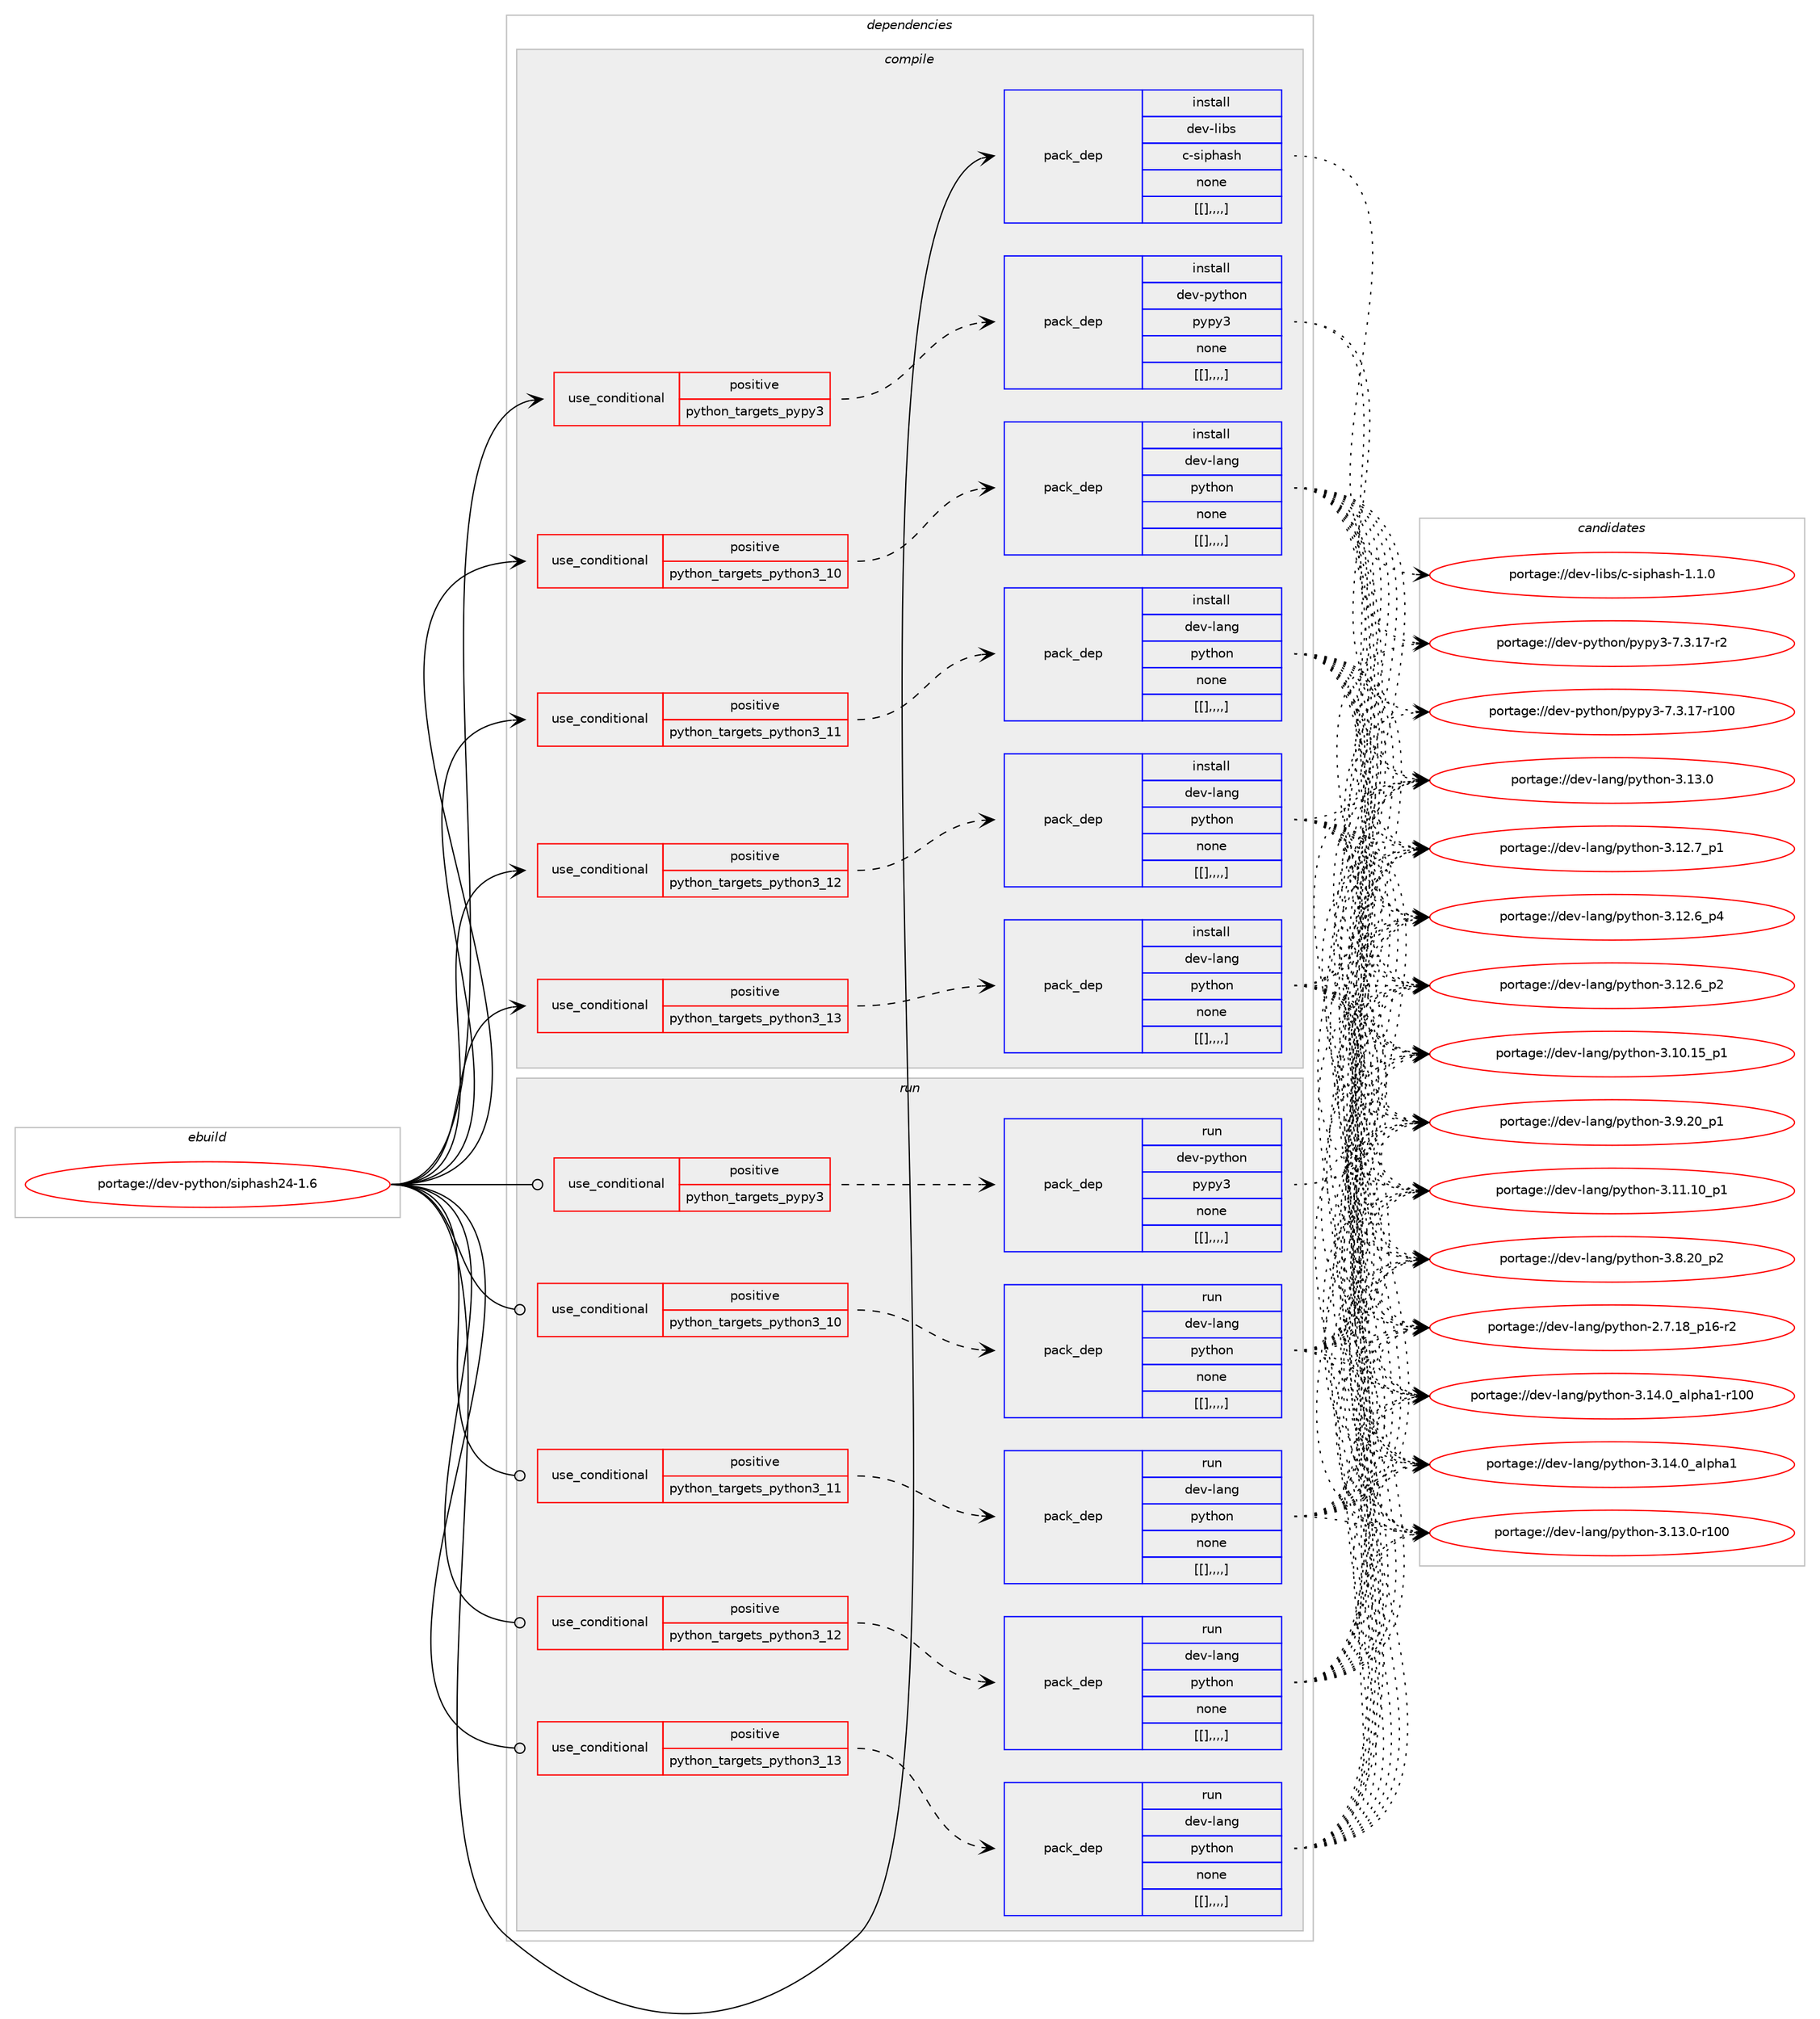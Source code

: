 digraph prolog {

# *************
# Graph options
# *************

newrank=true;
concentrate=true;
compound=true;
graph [rankdir=LR,fontname=Helvetica,fontsize=10,ranksep=1.5];#, ranksep=2.5, nodesep=0.2];
edge  [arrowhead=vee];
node  [fontname=Helvetica,fontsize=10];

# **********
# The ebuild
# **********

subgraph cluster_leftcol {
color=gray;
label=<<i>ebuild</i>>;
id [label="portage://dev-python/siphash24-1.6", color=red, width=4, href="../dev-python/siphash24-1.6.svg"];
}

# ****************
# The dependencies
# ****************

subgraph cluster_midcol {
color=gray;
label=<<i>dependencies</i>>;
subgraph cluster_compile {
fillcolor="#eeeeee";
style=filled;
label=<<i>compile</i>>;
subgraph cond42490 {
dependency170515 [label=<<TABLE BORDER="0" CELLBORDER="1" CELLSPACING="0" CELLPADDING="4"><TR><TD ROWSPAN="3" CELLPADDING="10">use_conditional</TD></TR><TR><TD>positive</TD></TR><TR><TD>python_targets_pypy3</TD></TR></TABLE>>, shape=none, color=red];
subgraph pack126684 {
dependency170534 [label=<<TABLE BORDER="0" CELLBORDER="1" CELLSPACING="0" CELLPADDING="4" WIDTH="220"><TR><TD ROWSPAN="6" CELLPADDING="30">pack_dep</TD></TR><TR><TD WIDTH="110">install</TD></TR><TR><TD>dev-python</TD></TR><TR><TD>pypy3</TD></TR><TR><TD>none</TD></TR><TR><TD>[[],,,,]</TD></TR></TABLE>>, shape=none, color=blue];
}
dependency170515:e -> dependency170534:w [weight=20,style="dashed",arrowhead="vee"];
}
id:e -> dependency170515:w [weight=20,style="solid",arrowhead="vee"];
subgraph cond42507 {
dependency170572 [label=<<TABLE BORDER="0" CELLBORDER="1" CELLSPACING="0" CELLPADDING="4"><TR><TD ROWSPAN="3" CELLPADDING="10">use_conditional</TD></TR><TR><TD>positive</TD></TR><TR><TD>python_targets_python3_10</TD></TR></TABLE>>, shape=none, color=red];
subgraph pack126746 {
dependency170618 [label=<<TABLE BORDER="0" CELLBORDER="1" CELLSPACING="0" CELLPADDING="4" WIDTH="220"><TR><TD ROWSPAN="6" CELLPADDING="30">pack_dep</TD></TR><TR><TD WIDTH="110">install</TD></TR><TR><TD>dev-lang</TD></TR><TR><TD>python</TD></TR><TR><TD>none</TD></TR><TR><TD>[[],,,,]</TD></TR></TABLE>>, shape=none, color=blue];
}
dependency170572:e -> dependency170618:w [weight=20,style="dashed",arrowhead="vee"];
}
id:e -> dependency170572:w [weight=20,style="solid",arrowhead="vee"];
subgraph cond42527 {
dependency170631 [label=<<TABLE BORDER="0" CELLBORDER="1" CELLSPACING="0" CELLPADDING="4"><TR><TD ROWSPAN="3" CELLPADDING="10">use_conditional</TD></TR><TR><TD>positive</TD></TR><TR><TD>python_targets_python3_11</TD></TR></TABLE>>, shape=none, color=red];
subgraph pack126777 {
dependency170667 [label=<<TABLE BORDER="0" CELLBORDER="1" CELLSPACING="0" CELLPADDING="4" WIDTH="220"><TR><TD ROWSPAN="6" CELLPADDING="30">pack_dep</TD></TR><TR><TD WIDTH="110">install</TD></TR><TR><TD>dev-lang</TD></TR><TR><TD>python</TD></TR><TR><TD>none</TD></TR><TR><TD>[[],,,,]</TD></TR></TABLE>>, shape=none, color=blue];
}
dependency170631:e -> dependency170667:w [weight=20,style="dashed",arrowhead="vee"];
}
id:e -> dependency170631:w [weight=20,style="solid",arrowhead="vee"];
subgraph cond42552 {
dependency170728 [label=<<TABLE BORDER="0" CELLBORDER="1" CELLSPACING="0" CELLPADDING="4"><TR><TD ROWSPAN="3" CELLPADDING="10">use_conditional</TD></TR><TR><TD>positive</TD></TR><TR><TD>python_targets_python3_12</TD></TR></TABLE>>, shape=none, color=red];
subgraph pack126823 {
dependency170752 [label=<<TABLE BORDER="0" CELLBORDER="1" CELLSPACING="0" CELLPADDING="4" WIDTH="220"><TR><TD ROWSPAN="6" CELLPADDING="30">pack_dep</TD></TR><TR><TD WIDTH="110">install</TD></TR><TR><TD>dev-lang</TD></TR><TR><TD>python</TD></TR><TR><TD>none</TD></TR><TR><TD>[[],,,,]</TD></TR></TABLE>>, shape=none, color=blue];
}
dependency170728:e -> dependency170752:w [weight=20,style="dashed",arrowhead="vee"];
}
id:e -> dependency170728:w [weight=20,style="solid",arrowhead="vee"];
subgraph cond42575 {
dependency170757 [label=<<TABLE BORDER="0" CELLBORDER="1" CELLSPACING="0" CELLPADDING="4"><TR><TD ROWSPAN="3" CELLPADDING="10">use_conditional</TD></TR><TR><TD>positive</TD></TR><TR><TD>python_targets_python3_13</TD></TR></TABLE>>, shape=none, color=red];
subgraph pack126849 {
dependency170777 [label=<<TABLE BORDER="0" CELLBORDER="1" CELLSPACING="0" CELLPADDING="4" WIDTH="220"><TR><TD ROWSPAN="6" CELLPADDING="30">pack_dep</TD></TR><TR><TD WIDTH="110">install</TD></TR><TR><TD>dev-lang</TD></TR><TR><TD>python</TD></TR><TR><TD>none</TD></TR><TR><TD>[[],,,,]</TD></TR></TABLE>>, shape=none, color=blue];
}
dependency170757:e -> dependency170777:w [weight=20,style="dashed",arrowhead="vee"];
}
id:e -> dependency170757:w [weight=20,style="solid",arrowhead="vee"];
subgraph pack126855 {
dependency170783 [label=<<TABLE BORDER="0" CELLBORDER="1" CELLSPACING="0" CELLPADDING="4" WIDTH="220"><TR><TD ROWSPAN="6" CELLPADDING="30">pack_dep</TD></TR><TR><TD WIDTH="110">install</TD></TR><TR><TD>dev-libs</TD></TR><TR><TD>c-siphash</TD></TR><TR><TD>none</TD></TR><TR><TD>[[],,,,]</TD></TR></TABLE>>, shape=none, color=blue];
}
id:e -> dependency170783:w [weight=20,style="solid",arrowhead="vee"];
}
subgraph cluster_compileandrun {
fillcolor="#eeeeee";
style=filled;
label=<<i>compile and run</i>>;
}
subgraph cluster_run {
fillcolor="#eeeeee";
style=filled;
label=<<i>run</i>>;
subgraph cond42589 {
dependency170819 [label=<<TABLE BORDER="0" CELLBORDER="1" CELLSPACING="0" CELLPADDING="4"><TR><TD ROWSPAN="3" CELLPADDING="10">use_conditional</TD></TR><TR><TD>positive</TD></TR><TR><TD>python_targets_pypy3</TD></TR></TABLE>>, shape=none, color=red];
subgraph pack126888 {
dependency170837 [label=<<TABLE BORDER="0" CELLBORDER="1" CELLSPACING="0" CELLPADDING="4" WIDTH="220"><TR><TD ROWSPAN="6" CELLPADDING="30">pack_dep</TD></TR><TR><TD WIDTH="110">run</TD></TR><TR><TD>dev-python</TD></TR><TR><TD>pypy3</TD></TR><TR><TD>none</TD></TR><TR><TD>[[],,,,]</TD></TR></TABLE>>, shape=none, color=blue];
}
dependency170819:e -> dependency170837:w [weight=20,style="dashed",arrowhead="vee"];
}
id:e -> dependency170819:w [weight=20,style="solid",arrowhead="odot"];
subgraph cond42619 {
dependency170841 [label=<<TABLE BORDER="0" CELLBORDER="1" CELLSPACING="0" CELLPADDING="4"><TR><TD ROWSPAN="3" CELLPADDING="10">use_conditional</TD></TR><TR><TD>positive</TD></TR><TR><TD>python_targets_python3_10</TD></TR></TABLE>>, shape=none, color=red];
subgraph pack126924 {
dependency170902 [label=<<TABLE BORDER="0" CELLBORDER="1" CELLSPACING="0" CELLPADDING="4" WIDTH="220"><TR><TD ROWSPAN="6" CELLPADDING="30">pack_dep</TD></TR><TR><TD WIDTH="110">run</TD></TR><TR><TD>dev-lang</TD></TR><TR><TD>python</TD></TR><TR><TD>none</TD></TR><TR><TD>[[],,,,]</TD></TR></TABLE>>, shape=none, color=blue];
}
dependency170841:e -> dependency170902:w [weight=20,style="dashed",arrowhead="vee"];
}
id:e -> dependency170841:w [weight=20,style="solid",arrowhead="odot"];
subgraph cond42648 {
dependency170929 [label=<<TABLE BORDER="0" CELLBORDER="1" CELLSPACING="0" CELLPADDING="4"><TR><TD ROWSPAN="3" CELLPADDING="10">use_conditional</TD></TR><TR><TD>positive</TD></TR><TR><TD>python_targets_python3_11</TD></TR></TABLE>>, shape=none, color=red];
subgraph pack126948 {
dependency170949 [label=<<TABLE BORDER="0" CELLBORDER="1" CELLSPACING="0" CELLPADDING="4" WIDTH="220"><TR><TD ROWSPAN="6" CELLPADDING="30">pack_dep</TD></TR><TR><TD WIDTH="110">run</TD></TR><TR><TD>dev-lang</TD></TR><TR><TD>python</TD></TR><TR><TD>none</TD></TR><TR><TD>[[],,,,]</TD></TR></TABLE>>, shape=none, color=blue];
}
dependency170929:e -> dependency170949:w [weight=20,style="dashed",arrowhead="vee"];
}
id:e -> dependency170929:w [weight=20,style="solid",arrowhead="odot"];
subgraph cond42657 {
dependency170974 [label=<<TABLE BORDER="0" CELLBORDER="1" CELLSPACING="0" CELLPADDING="4"><TR><TD ROWSPAN="3" CELLPADDING="10">use_conditional</TD></TR><TR><TD>positive</TD></TR><TR><TD>python_targets_python3_12</TD></TR></TABLE>>, shape=none, color=red];
subgraph pack126969 {
dependency170992 [label=<<TABLE BORDER="0" CELLBORDER="1" CELLSPACING="0" CELLPADDING="4" WIDTH="220"><TR><TD ROWSPAN="6" CELLPADDING="30">pack_dep</TD></TR><TR><TD WIDTH="110">run</TD></TR><TR><TD>dev-lang</TD></TR><TR><TD>python</TD></TR><TR><TD>none</TD></TR><TR><TD>[[],,,,]</TD></TR></TABLE>>, shape=none, color=blue];
}
dependency170974:e -> dependency170992:w [weight=20,style="dashed",arrowhead="vee"];
}
id:e -> dependency170974:w [weight=20,style="solid",arrowhead="odot"];
subgraph cond42672 {
dependency171035 [label=<<TABLE BORDER="0" CELLBORDER="1" CELLSPACING="0" CELLPADDING="4"><TR><TD ROWSPAN="3" CELLPADDING="10">use_conditional</TD></TR><TR><TD>positive</TD></TR><TR><TD>python_targets_python3_13</TD></TR></TABLE>>, shape=none, color=red];
subgraph pack127005 {
dependency171086 [label=<<TABLE BORDER="0" CELLBORDER="1" CELLSPACING="0" CELLPADDING="4" WIDTH="220"><TR><TD ROWSPAN="6" CELLPADDING="30">pack_dep</TD></TR><TR><TD WIDTH="110">run</TD></TR><TR><TD>dev-lang</TD></TR><TR><TD>python</TD></TR><TR><TD>none</TD></TR><TR><TD>[[],,,,]</TD></TR></TABLE>>, shape=none, color=blue];
}
dependency171035:e -> dependency171086:w [weight=20,style="dashed",arrowhead="vee"];
}
id:e -> dependency171035:w [weight=20,style="solid",arrowhead="odot"];
}
}

# **************
# The candidates
# **************

subgraph cluster_choices {
rank=same;
color=gray;
label=<<i>candidates</i>>;

subgraph choice126703 {
color=black;
nodesep=1;
choice100101118451121211161041111104711212111212151455546514649554511450 [label="portage://dev-python/pypy3-7.3.17-r2", color=red, width=4,href="../dev-python/pypy3-7.3.17-r2.svg"];
choice1001011184511212111610411111047112121112121514555465146495545114494848 [label="portage://dev-python/pypy3-7.3.17-r100", color=red, width=4,href="../dev-python/pypy3-7.3.17-r100.svg"];
dependency170534:e -> choice100101118451121211161041111104711212111212151455546514649554511450:w [style=dotted,weight="100"];
dependency170534:e -> choice1001011184511212111610411111047112121112121514555465146495545114494848:w [style=dotted,weight="100"];
}
subgraph choice126739 {
color=black;
nodesep=1;
choice100101118451089711010347112121116104111110455146495246489597108112104974945114494848 [label="portage://dev-lang/python-3.14.0_alpha1-r100", color=red, width=4,href="../dev-lang/python-3.14.0_alpha1-r100.svg"];
choice1001011184510897110103471121211161041111104551464952464895971081121049749 [label="portage://dev-lang/python-3.14.0_alpha1", color=red, width=4,href="../dev-lang/python-3.14.0_alpha1.svg"];
choice1001011184510897110103471121211161041111104551464951464845114494848 [label="portage://dev-lang/python-3.13.0-r100", color=red, width=4,href="../dev-lang/python-3.13.0-r100.svg"];
choice10010111845108971101034711212111610411111045514649514648 [label="portage://dev-lang/python-3.13.0", color=red, width=4,href="../dev-lang/python-3.13.0.svg"];
choice100101118451089711010347112121116104111110455146495046559511249 [label="portage://dev-lang/python-3.12.7_p1", color=red, width=4,href="../dev-lang/python-3.12.7_p1.svg"];
choice100101118451089711010347112121116104111110455146495046549511252 [label="portage://dev-lang/python-3.12.6_p4", color=red, width=4,href="../dev-lang/python-3.12.6_p4.svg"];
choice100101118451089711010347112121116104111110455146495046549511250 [label="portage://dev-lang/python-3.12.6_p2", color=red, width=4,href="../dev-lang/python-3.12.6_p2.svg"];
choice10010111845108971101034711212111610411111045514649494649489511249 [label="portage://dev-lang/python-3.11.10_p1", color=red, width=4,href="../dev-lang/python-3.11.10_p1.svg"];
choice10010111845108971101034711212111610411111045514649484649539511249 [label="portage://dev-lang/python-3.10.15_p1", color=red, width=4,href="../dev-lang/python-3.10.15_p1.svg"];
choice100101118451089711010347112121116104111110455146574650489511249 [label="portage://dev-lang/python-3.9.20_p1", color=red, width=4,href="../dev-lang/python-3.9.20_p1.svg"];
choice100101118451089711010347112121116104111110455146564650489511250 [label="portage://dev-lang/python-3.8.20_p2", color=red, width=4,href="../dev-lang/python-3.8.20_p2.svg"];
choice100101118451089711010347112121116104111110455046554649569511249544511450 [label="portage://dev-lang/python-2.7.18_p16-r2", color=red, width=4,href="../dev-lang/python-2.7.18_p16-r2.svg"];
dependency170618:e -> choice100101118451089711010347112121116104111110455146495246489597108112104974945114494848:w [style=dotted,weight="100"];
dependency170618:e -> choice1001011184510897110103471121211161041111104551464952464895971081121049749:w [style=dotted,weight="100"];
dependency170618:e -> choice1001011184510897110103471121211161041111104551464951464845114494848:w [style=dotted,weight="100"];
dependency170618:e -> choice10010111845108971101034711212111610411111045514649514648:w [style=dotted,weight="100"];
dependency170618:e -> choice100101118451089711010347112121116104111110455146495046559511249:w [style=dotted,weight="100"];
dependency170618:e -> choice100101118451089711010347112121116104111110455146495046549511252:w [style=dotted,weight="100"];
dependency170618:e -> choice100101118451089711010347112121116104111110455146495046549511250:w [style=dotted,weight="100"];
dependency170618:e -> choice10010111845108971101034711212111610411111045514649494649489511249:w [style=dotted,weight="100"];
dependency170618:e -> choice10010111845108971101034711212111610411111045514649484649539511249:w [style=dotted,weight="100"];
dependency170618:e -> choice100101118451089711010347112121116104111110455146574650489511249:w [style=dotted,weight="100"];
dependency170618:e -> choice100101118451089711010347112121116104111110455146564650489511250:w [style=dotted,weight="100"];
dependency170618:e -> choice100101118451089711010347112121116104111110455046554649569511249544511450:w [style=dotted,weight="100"];
}
subgraph choice126758 {
color=black;
nodesep=1;
choice100101118451089711010347112121116104111110455146495246489597108112104974945114494848 [label="portage://dev-lang/python-3.14.0_alpha1-r100", color=red, width=4,href="../dev-lang/python-3.14.0_alpha1-r100.svg"];
choice1001011184510897110103471121211161041111104551464952464895971081121049749 [label="portage://dev-lang/python-3.14.0_alpha1", color=red, width=4,href="../dev-lang/python-3.14.0_alpha1.svg"];
choice1001011184510897110103471121211161041111104551464951464845114494848 [label="portage://dev-lang/python-3.13.0-r100", color=red, width=4,href="../dev-lang/python-3.13.0-r100.svg"];
choice10010111845108971101034711212111610411111045514649514648 [label="portage://dev-lang/python-3.13.0", color=red, width=4,href="../dev-lang/python-3.13.0.svg"];
choice100101118451089711010347112121116104111110455146495046559511249 [label="portage://dev-lang/python-3.12.7_p1", color=red, width=4,href="../dev-lang/python-3.12.7_p1.svg"];
choice100101118451089711010347112121116104111110455146495046549511252 [label="portage://dev-lang/python-3.12.6_p4", color=red, width=4,href="../dev-lang/python-3.12.6_p4.svg"];
choice100101118451089711010347112121116104111110455146495046549511250 [label="portage://dev-lang/python-3.12.6_p2", color=red, width=4,href="../dev-lang/python-3.12.6_p2.svg"];
choice10010111845108971101034711212111610411111045514649494649489511249 [label="portage://dev-lang/python-3.11.10_p1", color=red, width=4,href="../dev-lang/python-3.11.10_p1.svg"];
choice10010111845108971101034711212111610411111045514649484649539511249 [label="portage://dev-lang/python-3.10.15_p1", color=red, width=4,href="../dev-lang/python-3.10.15_p1.svg"];
choice100101118451089711010347112121116104111110455146574650489511249 [label="portage://dev-lang/python-3.9.20_p1", color=red, width=4,href="../dev-lang/python-3.9.20_p1.svg"];
choice100101118451089711010347112121116104111110455146564650489511250 [label="portage://dev-lang/python-3.8.20_p2", color=red, width=4,href="../dev-lang/python-3.8.20_p2.svg"];
choice100101118451089711010347112121116104111110455046554649569511249544511450 [label="portage://dev-lang/python-2.7.18_p16-r2", color=red, width=4,href="../dev-lang/python-2.7.18_p16-r2.svg"];
dependency170667:e -> choice100101118451089711010347112121116104111110455146495246489597108112104974945114494848:w [style=dotted,weight="100"];
dependency170667:e -> choice1001011184510897110103471121211161041111104551464952464895971081121049749:w [style=dotted,weight="100"];
dependency170667:e -> choice1001011184510897110103471121211161041111104551464951464845114494848:w [style=dotted,weight="100"];
dependency170667:e -> choice10010111845108971101034711212111610411111045514649514648:w [style=dotted,weight="100"];
dependency170667:e -> choice100101118451089711010347112121116104111110455146495046559511249:w [style=dotted,weight="100"];
dependency170667:e -> choice100101118451089711010347112121116104111110455146495046549511252:w [style=dotted,weight="100"];
dependency170667:e -> choice100101118451089711010347112121116104111110455146495046549511250:w [style=dotted,weight="100"];
dependency170667:e -> choice10010111845108971101034711212111610411111045514649494649489511249:w [style=dotted,weight="100"];
dependency170667:e -> choice10010111845108971101034711212111610411111045514649484649539511249:w [style=dotted,weight="100"];
dependency170667:e -> choice100101118451089711010347112121116104111110455146574650489511249:w [style=dotted,weight="100"];
dependency170667:e -> choice100101118451089711010347112121116104111110455146564650489511250:w [style=dotted,weight="100"];
dependency170667:e -> choice100101118451089711010347112121116104111110455046554649569511249544511450:w [style=dotted,weight="100"];
}
subgraph choice126792 {
color=black;
nodesep=1;
choice100101118451089711010347112121116104111110455146495246489597108112104974945114494848 [label="portage://dev-lang/python-3.14.0_alpha1-r100", color=red, width=4,href="../dev-lang/python-3.14.0_alpha1-r100.svg"];
choice1001011184510897110103471121211161041111104551464952464895971081121049749 [label="portage://dev-lang/python-3.14.0_alpha1", color=red, width=4,href="../dev-lang/python-3.14.0_alpha1.svg"];
choice1001011184510897110103471121211161041111104551464951464845114494848 [label="portage://dev-lang/python-3.13.0-r100", color=red, width=4,href="../dev-lang/python-3.13.0-r100.svg"];
choice10010111845108971101034711212111610411111045514649514648 [label="portage://dev-lang/python-3.13.0", color=red, width=4,href="../dev-lang/python-3.13.0.svg"];
choice100101118451089711010347112121116104111110455146495046559511249 [label="portage://dev-lang/python-3.12.7_p1", color=red, width=4,href="../dev-lang/python-3.12.7_p1.svg"];
choice100101118451089711010347112121116104111110455146495046549511252 [label="portage://dev-lang/python-3.12.6_p4", color=red, width=4,href="../dev-lang/python-3.12.6_p4.svg"];
choice100101118451089711010347112121116104111110455146495046549511250 [label="portage://dev-lang/python-3.12.6_p2", color=red, width=4,href="../dev-lang/python-3.12.6_p2.svg"];
choice10010111845108971101034711212111610411111045514649494649489511249 [label="portage://dev-lang/python-3.11.10_p1", color=red, width=4,href="../dev-lang/python-3.11.10_p1.svg"];
choice10010111845108971101034711212111610411111045514649484649539511249 [label="portage://dev-lang/python-3.10.15_p1", color=red, width=4,href="../dev-lang/python-3.10.15_p1.svg"];
choice100101118451089711010347112121116104111110455146574650489511249 [label="portage://dev-lang/python-3.9.20_p1", color=red, width=4,href="../dev-lang/python-3.9.20_p1.svg"];
choice100101118451089711010347112121116104111110455146564650489511250 [label="portage://dev-lang/python-3.8.20_p2", color=red, width=4,href="../dev-lang/python-3.8.20_p2.svg"];
choice100101118451089711010347112121116104111110455046554649569511249544511450 [label="portage://dev-lang/python-2.7.18_p16-r2", color=red, width=4,href="../dev-lang/python-2.7.18_p16-r2.svg"];
dependency170752:e -> choice100101118451089711010347112121116104111110455146495246489597108112104974945114494848:w [style=dotted,weight="100"];
dependency170752:e -> choice1001011184510897110103471121211161041111104551464952464895971081121049749:w [style=dotted,weight="100"];
dependency170752:e -> choice1001011184510897110103471121211161041111104551464951464845114494848:w [style=dotted,weight="100"];
dependency170752:e -> choice10010111845108971101034711212111610411111045514649514648:w [style=dotted,weight="100"];
dependency170752:e -> choice100101118451089711010347112121116104111110455146495046559511249:w [style=dotted,weight="100"];
dependency170752:e -> choice100101118451089711010347112121116104111110455146495046549511252:w [style=dotted,weight="100"];
dependency170752:e -> choice100101118451089711010347112121116104111110455146495046549511250:w [style=dotted,weight="100"];
dependency170752:e -> choice10010111845108971101034711212111610411111045514649494649489511249:w [style=dotted,weight="100"];
dependency170752:e -> choice10010111845108971101034711212111610411111045514649484649539511249:w [style=dotted,weight="100"];
dependency170752:e -> choice100101118451089711010347112121116104111110455146574650489511249:w [style=dotted,weight="100"];
dependency170752:e -> choice100101118451089711010347112121116104111110455146564650489511250:w [style=dotted,weight="100"];
dependency170752:e -> choice100101118451089711010347112121116104111110455046554649569511249544511450:w [style=dotted,weight="100"];
}
subgraph choice126828 {
color=black;
nodesep=1;
choice100101118451089711010347112121116104111110455146495246489597108112104974945114494848 [label="portage://dev-lang/python-3.14.0_alpha1-r100", color=red, width=4,href="../dev-lang/python-3.14.0_alpha1-r100.svg"];
choice1001011184510897110103471121211161041111104551464952464895971081121049749 [label="portage://dev-lang/python-3.14.0_alpha1", color=red, width=4,href="../dev-lang/python-3.14.0_alpha1.svg"];
choice1001011184510897110103471121211161041111104551464951464845114494848 [label="portage://dev-lang/python-3.13.0-r100", color=red, width=4,href="../dev-lang/python-3.13.0-r100.svg"];
choice10010111845108971101034711212111610411111045514649514648 [label="portage://dev-lang/python-3.13.0", color=red, width=4,href="../dev-lang/python-3.13.0.svg"];
choice100101118451089711010347112121116104111110455146495046559511249 [label="portage://dev-lang/python-3.12.7_p1", color=red, width=4,href="../dev-lang/python-3.12.7_p1.svg"];
choice100101118451089711010347112121116104111110455146495046549511252 [label="portage://dev-lang/python-3.12.6_p4", color=red, width=4,href="../dev-lang/python-3.12.6_p4.svg"];
choice100101118451089711010347112121116104111110455146495046549511250 [label="portage://dev-lang/python-3.12.6_p2", color=red, width=4,href="../dev-lang/python-3.12.6_p2.svg"];
choice10010111845108971101034711212111610411111045514649494649489511249 [label="portage://dev-lang/python-3.11.10_p1", color=red, width=4,href="../dev-lang/python-3.11.10_p1.svg"];
choice10010111845108971101034711212111610411111045514649484649539511249 [label="portage://dev-lang/python-3.10.15_p1", color=red, width=4,href="../dev-lang/python-3.10.15_p1.svg"];
choice100101118451089711010347112121116104111110455146574650489511249 [label="portage://dev-lang/python-3.9.20_p1", color=red, width=4,href="../dev-lang/python-3.9.20_p1.svg"];
choice100101118451089711010347112121116104111110455146564650489511250 [label="portage://dev-lang/python-3.8.20_p2", color=red, width=4,href="../dev-lang/python-3.8.20_p2.svg"];
choice100101118451089711010347112121116104111110455046554649569511249544511450 [label="portage://dev-lang/python-2.7.18_p16-r2", color=red, width=4,href="../dev-lang/python-2.7.18_p16-r2.svg"];
dependency170777:e -> choice100101118451089711010347112121116104111110455146495246489597108112104974945114494848:w [style=dotted,weight="100"];
dependency170777:e -> choice1001011184510897110103471121211161041111104551464952464895971081121049749:w [style=dotted,weight="100"];
dependency170777:e -> choice1001011184510897110103471121211161041111104551464951464845114494848:w [style=dotted,weight="100"];
dependency170777:e -> choice10010111845108971101034711212111610411111045514649514648:w [style=dotted,weight="100"];
dependency170777:e -> choice100101118451089711010347112121116104111110455146495046559511249:w [style=dotted,weight="100"];
dependency170777:e -> choice100101118451089711010347112121116104111110455146495046549511252:w [style=dotted,weight="100"];
dependency170777:e -> choice100101118451089711010347112121116104111110455146495046549511250:w [style=dotted,weight="100"];
dependency170777:e -> choice10010111845108971101034711212111610411111045514649494649489511249:w [style=dotted,weight="100"];
dependency170777:e -> choice10010111845108971101034711212111610411111045514649484649539511249:w [style=dotted,weight="100"];
dependency170777:e -> choice100101118451089711010347112121116104111110455146574650489511249:w [style=dotted,weight="100"];
dependency170777:e -> choice100101118451089711010347112121116104111110455146564650489511250:w [style=dotted,weight="100"];
dependency170777:e -> choice100101118451089711010347112121116104111110455046554649569511249544511450:w [style=dotted,weight="100"];
}
subgraph choice126837 {
color=black;
nodesep=1;
choice100101118451081059811547994511510511210497115104454946494648 [label="portage://dev-libs/c-siphash-1.1.0", color=red, width=4,href="../dev-libs/c-siphash-1.1.0.svg"];
dependency170783:e -> choice100101118451081059811547994511510511210497115104454946494648:w [style=dotted,weight="100"];
}
subgraph choice126852 {
color=black;
nodesep=1;
choice100101118451121211161041111104711212111212151455546514649554511450 [label="portage://dev-python/pypy3-7.3.17-r2", color=red, width=4,href="../dev-python/pypy3-7.3.17-r2.svg"];
choice1001011184511212111610411111047112121112121514555465146495545114494848 [label="portage://dev-python/pypy3-7.3.17-r100", color=red, width=4,href="../dev-python/pypy3-7.3.17-r100.svg"];
dependency170837:e -> choice100101118451121211161041111104711212111212151455546514649554511450:w [style=dotted,weight="100"];
dependency170837:e -> choice1001011184511212111610411111047112121112121514555465146495545114494848:w [style=dotted,weight="100"];
}
subgraph choice126859 {
color=black;
nodesep=1;
choice100101118451089711010347112121116104111110455146495246489597108112104974945114494848 [label="portage://dev-lang/python-3.14.0_alpha1-r100", color=red, width=4,href="../dev-lang/python-3.14.0_alpha1-r100.svg"];
choice1001011184510897110103471121211161041111104551464952464895971081121049749 [label="portage://dev-lang/python-3.14.0_alpha1", color=red, width=4,href="../dev-lang/python-3.14.0_alpha1.svg"];
choice1001011184510897110103471121211161041111104551464951464845114494848 [label="portage://dev-lang/python-3.13.0-r100", color=red, width=4,href="../dev-lang/python-3.13.0-r100.svg"];
choice10010111845108971101034711212111610411111045514649514648 [label="portage://dev-lang/python-3.13.0", color=red, width=4,href="../dev-lang/python-3.13.0.svg"];
choice100101118451089711010347112121116104111110455146495046559511249 [label="portage://dev-lang/python-3.12.7_p1", color=red, width=4,href="../dev-lang/python-3.12.7_p1.svg"];
choice100101118451089711010347112121116104111110455146495046549511252 [label="portage://dev-lang/python-3.12.6_p4", color=red, width=4,href="../dev-lang/python-3.12.6_p4.svg"];
choice100101118451089711010347112121116104111110455146495046549511250 [label="portage://dev-lang/python-3.12.6_p2", color=red, width=4,href="../dev-lang/python-3.12.6_p2.svg"];
choice10010111845108971101034711212111610411111045514649494649489511249 [label="portage://dev-lang/python-3.11.10_p1", color=red, width=4,href="../dev-lang/python-3.11.10_p1.svg"];
choice10010111845108971101034711212111610411111045514649484649539511249 [label="portage://dev-lang/python-3.10.15_p1", color=red, width=4,href="../dev-lang/python-3.10.15_p1.svg"];
choice100101118451089711010347112121116104111110455146574650489511249 [label="portage://dev-lang/python-3.9.20_p1", color=red, width=4,href="../dev-lang/python-3.9.20_p1.svg"];
choice100101118451089711010347112121116104111110455146564650489511250 [label="portage://dev-lang/python-3.8.20_p2", color=red, width=4,href="../dev-lang/python-3.8.20_p2.svg"];
choice100101118451089711010347112121116104111110455046554649569511249544511450 [label="portage://dev-lang/python-2.7.18_p16-r2", color=red, width=4,href="../dev-lang/python-2.7.18_p16-r2.svg"];
dependency170902:e -> choice100101118451089711010347112121116104111110455146495246489597108112104974945114494848:w [style=dotted,weight="100"];
dependency170902:e -> choice1001011184510897110103471121211161041111104551464952464895971081121049749:w [style=dotted,weight="100"];
dependency170902:e -> choice1001011184510897110103471121211161041111104551464951464845114494848:w [style=dotted,weight="100"];
dependency170902:e -> choice10010111845108971101034711212111610411111045514649514648:w [style=dotted,weight="100"];
dependency170902:e -> choice100101118451089711010347112121116104111110455146495046559511249:w [style=dotted,weight="100"];
dependency170902:e -> choice100101118451089711010347112121116104111110455146495046549511252:w [style=dotted,weight="100"];
dependency170902:e -> choice100101118451089711010347112121116104111110455146495046549511250:w [style=dotted,weight="100"];
dependency170902:e -> choice10010111845108971101034711212111610411111045514649494649489511249:w [style=dotted,weight="100"];
dependency170902:e -> choice10010111845108971101034711212111610411111045514649484649539511249:w [style=dotted,weight="100"];
dependency170902:e -> choice100101118451089711010347112121116104111110455146574650489511249:w [style=dotted,weight="100"];
dependency170902:e -> choice100101118451089711010347112121116104111110455146564650489511250:w [style=dotted,weight="100"];
dependency170902:e -> choice100101118451089711010347112121116104111110455046554649569511249544511450:w [style=dotted,weight="100"];
}
subgraph choice126869 {
color=black;
nodesep=1;
choice100101118451089711010347112121116104111110455146495246489597108112104974945114494848 [label="portage://dev-lang/python-3.14.0_alpha1-r100", color=red, width=4,href="../dev-lang/python-3.14.0_alpha1-r100.svg"];
choice1001011184510897110103471121211161041111104551464952464895971081121049749 [label="portage://dev-lang/python-3.14.0_alpha1", color=red, width=4,href="../dev-lang/python-3.14.0_alpha1.svg"];
choice1001011184510897110103471121211161041111104551464951464845114494848 [label="portage://dev-lang/python-3.13.0-r100", color=red, width=4,href="../dev-lang/python-3.13.0-r100.svg"];
choice10010111845108971101034711212111610411111045514649514648 [label="portage://dev-lang/python-3.13.0", color=red, width=4,href="../dev-lang/python-3.13.0.svg"];
choice100101118451089711010347112121116104111110455146495046559511249 [label="portage://dev-lang/python-3.12.7_p1", color=red, width=4,href="../dev-lang/python-3.12.7_p1.svg"];
choice100101118451089711010347112121116104111110455146495046549511252 [label="portage://dev-lang/python-3.12.6_p4", color=red, width=4,href="../dev-lang/python-3.12.6_p4.svg"];
choice100101118451089711010347112121116104111110455146495046549511250 [label="portage://dev-lang/python-3.12.6_p2", color=red, width=4,href="../dev-lang/python-3.12.6_p2.svg"];
choice10010111845108971101034711212111610411111045514649494649489511249 [label="portage://dev-lang/python-3.11.10_p1", color=red, width=4,href="../dev-lang/python-3.11.10_p1.svg"];
choice10010111845108971101034711212111610411111045514649484649539511249 [label="portage://dev-lang/python-3.10.15_p1", color=red, width=4,href="../dev-lang/python-3.10.15_p1.svg"];
choice100101118451089711010347112121116104111110455146574650489511249 [label="portage://dev-lang/python-3.9.20_p1", color=red, width=4,href="../dev-lang/python-3.9.20_p1.svg"];
choice100101118451089711010347112121116104111110455146564650489511250 [label="portage://dev-lang/python-3.8.20_p2", color=red, width=4,href="../dev-lang/python-3.8.20_p2.svg"];
choice100101118451089711010347112121116104111110455046554649569511249544511450 [label="portage://dev-lang/python-2.7.18_p16-r2", color=red, width=4,href="../dev-lang/python-2.7.18_p16-r2.svg"];
dependency170949:e -> choice100101118451089711010347112121116104111110455146495246489597108112104974945114494848:w [style=dotted,weight="100"];
dependency170949:e -> choice1001011184510897110103471121211161041111104551464952464895971081121049749:w [style=dotted,weight="100"];
dependency170949:e -> choice1001011184510897110103471121211161041111104551464951464845114494848:w [style=dotted,weight="100"];
dependency170949:e -> choice10010111845108971101034711212111610411111045514649514648:w [style=dotted,weight="100"];
dependency170949:e -> choice100101118451089711010347112121116104111110455146495046559511249:w [style=dotted,weight="100"];
dependency170949:e -> choice100101118451089711010347112121116104111110455146495046549511252:w [style=dotted,weight="100"];
dependency170949:e -> choice100101118451089711010347112121116104111110455146495046549511250:w [style=dotted,weight="100"];
dependency170949:e -> choice10010111845108971101034711212111610411111045514649494649489511249:w [style=dotted,weight="100"];
dependency170949:e -> choice10010111845108971101034711212111610411111045514649484649539511249:w [style=dotted,weight="100"];
dependency170949:e -> choice100101118451089711010347112121116104111110455146574650489511249:w [style=dotted,weight="100"];
dependency170949:e -> choice100101118451089711010347112121116104111110455146564650489511250:w [style=dotted,weight="100"];
dependency170949:e -> choice100101118451089711010347112121116104111110455046554649569511249544511450:w [style=dotted,weight="100"];
}
subgraph choice126906 {
color=black;
nodesep=1;
choice100101118451089711010347112121116104111110455146495246489597108112104974945114494848 [label="portage://dev-lang/python-3.14.0_alpha1-r100", color=red, width=4,href="../dev-lang/python-3.14.0_alpha1-r100.svg"];
choice1001011184510897110103471121211161041111104551464952464895971081121049749 [label="portage://dev-lang/python-3.14.0_alpha1", color=red, width=4,href="../dev-lang/python-3.14.0_alpha1.svg"];
choice1001011184510897110103471121211161041111104551464951464845114494848 [label="portage://dev-lang/python-3.13.0-r100", color=red, width=4,href="../dev-lang/python-3.13.0-r100.svg"];
choice10010111845108971101034711212111610411111045514649514648 [label="portage://dev-lang/python-3.13.0", color=red, width=4,href="../dev-lang/python-3.13.0.svg"];
choice100101118451089711010347112121116104111110455146495046559511249 [label="portage://dev-lang/python-3.12.7_p1", color=red, width=4,href="../dev-lang/python-3.12.7_p1.svg"];
choice100101118451089711010347112121116104111110455146495046549511252 [label="portage://dev-lang/python-3.12.6_p4", color=red, width=4,href="../dev-lang/python-3.12.6_p4.svg"];
choice100101118451089711010347112121116104111110455146495046549511250 [label="portage://dev-lang/python-3.12.6_p2", color=red, width=4,href="../dev-lang/python-3.12.6_p2.svg"];
choice10010111845108971101034711212111610411111045514649494649489511249 [label="portage://dev-lang/python-3.11.10_p1", color=red, width=4,href="../dev-lang/python-3.11.10_p1.svg"];
choice10010111845108971101034711212111610411111045514649484649539511249 [label="portage://dev-lang/python-3.10.15_p1", color=red, width=4,href="../dev-lang/python-3.10.15_p1.svg"];
choice100101118451089711010347112121116104111110455146574650489511249 [label="portage://dev-lang/python-3.9.20_p1", color=red, width=4,href="../dev-lang/python-3.9.20_p1.svg"];
choice100101118451089711010347112121116104111110455146564650489511250 [label="portage://dev-lang/python-3.8.20_p2", color=red, width=4,href="../dev-lang/python-3.8.20_p2.svg"];
choice100101118451089711010347112121116104111110455046554649569511249544511450 [label="portage://dev-lang/python-2.7.18_p16-r2", color=red, width=4,href="../dev-lang/python-2.7.18_p16-r2.svg"];
dependency170992:e -> choice100101118451089711010347112121116104111110455146495246489597108112104974945114494848:w [style=dotted,weight="100"];
dependency170992:e -> choice1001011184510897110103471121211161041111104551464952464895971081121049749:w [style=dotted,weight="100"];
dependency170992:e -> choice1001011184510897110103471121211161041111104551464951464845114494848:w [style=dotted,weight="100"];
dependency170992:e -> choice10010111845108971101034711212111610411111045514649514648:w [style=dotted,weight="100"];
dependency170992:e -> choice100101118451089711010347112121116104111110455146495046559511249:w [style=dotted,weight="100"];
dependency170992:e -> choice100101118451089711010347112121116104111110455146495046549511252:w [style=dotted,weight="100"];
dependency170992:e -> choice100101118451089711010347112121116104111110455146495046549511250:w [style=dotted,weight="100"];
dependency170992:e -> choice10010111845108971101034711212111610411111045514649494649489511249:w [style=dotted,weight="100"];
dependency170992:e -> choice10010111845108971101034711212111610411111045514649484649539511249:w [style=dotted,weight="100"];
dependency170992:e -> choice100101118451089711010347112121116104111110455146574650489511249:w [style=dotted,weight="100"];
dependency170992:e -> choice100101118451089711010347112121116104111110455146564650489511250:w [style=dotted,weight="100"];
dependency170992:e -> choice100101118451089711010347112121116104111110455046554649569511249544511450:w [style=dotted,weight="100"];
}
subgraph choice126932 {
color=black;
nodesep=1;
choice100101118451089711010347112121116104111110455146495246489597108112104974945114494848 [label="portage://dev-lang/python-3.14.0_alpha1-r100", color=red, width=4,href="../dev-lang/python-3.14.0_alpha1-r100.svg"];
choice1001011184510897110103471121211161041111104551464952464895971081121049749 [label="portage://dev-lang/python-3.14.0_alpha1", color=red, width=4,href="../dev-lang/python-3.14.0_alpha1.svg"];
choice1001011184510897110103471121211161041111104551464951464845114494848 [label="portage://dev-lang/python-3.13.0-r100", color=red, width=4,href="../dev-lang/python-3.13.0-r100.svg"];
choice10010111845108971101034711212111610411111045514649514648 [label="portage://dev-lang/python-3.13.0", color=red, width=4,href="../dev-lang/python-3.13.0.svg"];
choice100101118451089711010347112121116104111110455146495046559511249 [label="portage://dev-lang/python-3.12.7_p1", color=red, width=4,href="../dev-lang/python-3.12.7_p1.svg"];
choice100101118451089711010347112121116104111110455146495046549511252 [label="portage://dev-lang/python-3.12.6_p4", color=red, width=4,href="../dev-lang/python-3.12.6_p4.svg"];
choice100101118451089711010347112121116104111110455146495046549511250 [label="portage://dev-lang/python-3.12.6_p2", color=red, width=4,href="../dev-lang/python-3.12.6_p2.svg"];
choice10010111845108971101034711212111610411111045514649494649489511249 [label="portage://dev-lang/python-3.11.10_p1", color=red, width=4,href="../dev-lang/python-3.11.10_p1.svg"];
choice10010111845108971101034711212111610411111045514649484649539511249 [label="portage://dev-lang/python-3.10.15_p1", color=red, width=4,href="../dev-lang/python-3.10.15_p1.svg"];
choice100101118451089711010347112121116104111110455146574650489511249 [label="portage://dev-lang/python-3.9.20_p1", color=red, width=4,href="../dev-lang/python-3.9.20_p1.svg"];
choice100101118451089711010347112121116104111110455146564650489511250 [label="portage://dev-lang/python-3.8.20_p2", color=red, width=4,href="../dev-lang/python-3.8.20_p2.svg"];
choice100101118451089711010347112121116104111110455046554649569511249544511450 [label="portage://dev-lang/python-2.7.18_p16-r2", color=red, width=4,href="../dev-lang/python-2.7.18_p16-r2.svg"];
dependency171086:e -> choice100101118451089711010347112121116104111110455146495246489597108112104974945114494848:w [style=dotted,weight="100"];
dependency171086:e -> choice1001011184510897110103471121211161041111104551464952464895971081121049749:w [style=dotted,weight="100"];
dependency171086:e -> choice1001011184510897110103471121211161041111104551464951464845114494848:w [style=dotted,weight="100"];
dependency171086:e -> choice10010111845108971101034711212111610411111045514649514648:w [style=dotted,weight="100"];
dependency171086:e -> choice100101118451089711010347112121116104111110455146495046559511249:w [style=dotted,weight="100"];
dependency171086:e -> choice100101118451089711010347112121116104111110455146495046549511252:w [style=dotted,weight="100"];
dependency171086:e -> choice100101118451089711010347112121116104111110455146495046549511250:w [style=dotted,weight="100"];
dependency171086:e -> choice10010111845108971101034711212111610411111045514649494649489511249:w [style=dotted,weight="100"];
dependency171086:e -> choice10010111845108971101034711212111610411111045514649484649539511249:w [style=dotted,weight="100"];
dependency171086:e -> choice100101118451089711010347112121116104111110455146574650489511249:w [style=dotted,weight="100"];
dependency171086:e -> choice100101118451089711010347112121116104111110455146564650489511250:w [style=dotted,weight="100"];
dependency171086:e -> choice100101118451089711010347112121116104111110455046554649569511249544511450:w [style=dotted,weight="100"];
}
}

}
